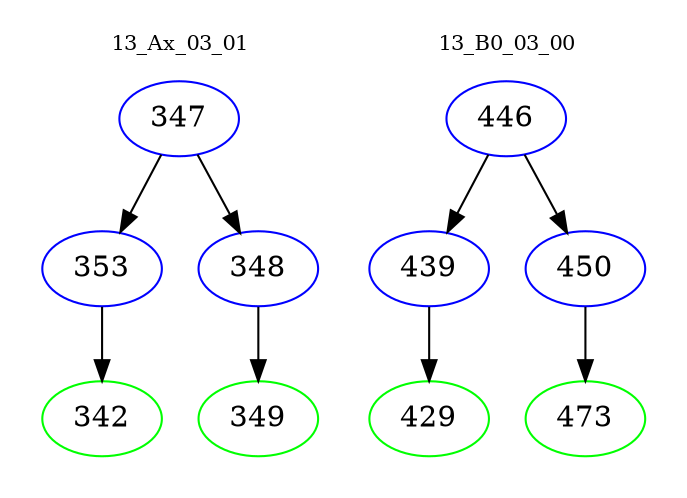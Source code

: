 digraph{
subgraph cluster_0 {
color = white
label = "13_Ax_03_01";
fontsize=10;
T0_347 [label="347", color="blue"]
T0_347 -> T0_353 [color="black"]
T0_353 [label="353", color="blue"]
T0_353 -> T0_342 [color="black"]
T0_342 [label="342", color="green"]
T0_347 -> T0_348 [color="black"]
T0_348 [label="348", color="blue"]
T0_348 -> T0_349 [color="black"]
T0_349 [label="349", color="green"]
}
subgraph cluster_1 {
color = white
label = "13_B0_03_00";
fontsize=10;
T1_446 [label="446", color="blue"]
T1_446 -> T1_439 [color="black"]
T1_439 [label="439", color="blue"]
T1_439 -> T1_429 [color="black"]
T1_429 [label="429", color="green"]
T1_446 -> T1_450 [color="black"]
T1_450 [label="450", color="blue"]
T1_450 -> T1_473 [color="black"]
T1_473 [label="473", color="green"]
}
}
